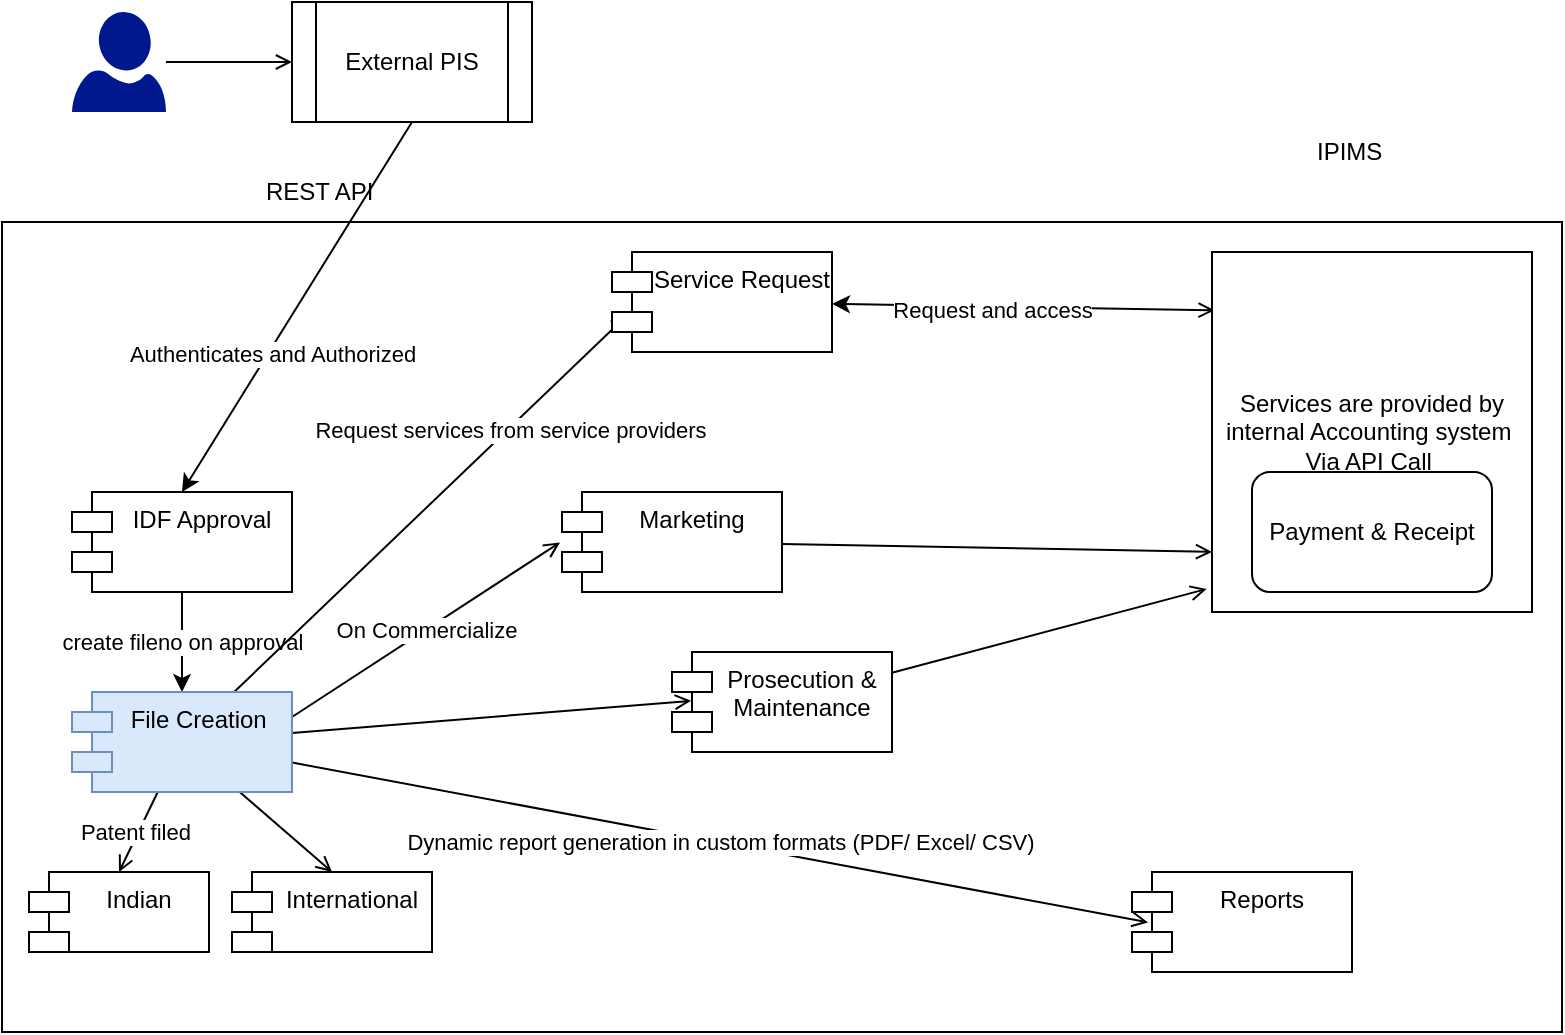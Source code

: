 <mxfile version="13.7.5" type="github">
  <diagram id="1DcZlpppCnB5ftDYnrpj" name="Page-1">
    <mxGraphModel dx="1038" dy="531" grid="1" gridSize="10" guides="1" tooltips="1" connect="1" arrows="1" fold="1" page="1" pageScale="1" pageWidth="850" pageHeight="1100" math="0" shadow="0">
      <root>
        <mxCell id="0" />
        <mxCell id="1" parent="0" />
        <mxCell id="PFrNyJQ9u5XcXT-LjefT-15" value="" style="rounded=0;whiteSpace=wrap;html=1;" vertex="1" parent="1">
          <mxGeometry x="35" y="135" width="780" height="405" as="geometry" />
        </mxCell>
        <mxCell id="PFrNyJQ9u5XcXT-LjefT-9" value="" style="edgeStyle=orthogonalEdgeStyle;rounded=0;orthogonalLoop=1;jettySize=auto;html=1;startArrow=none;startFill=0;endArrow=open;endFill=0;" edge="1" parent="1" source="PFrNyJQ9u5XcXT-LjefT-7" target="PFrNyJQ9u5XcXT-LjefT-8">
          <mxGeometry relative="1" as="geometry" />
        </mxCell>
        <mxCell id="PFrNyJQ9u5XcXT-LjefT-7" value="" style="aspect=fixed;pointerEvents=1;shadow=0;dashed=0;html=1;strokeColor=none;labelPosition=center;verticalLabelPosition=bottom;verticalAlign=top;align=center;fillColor=#00188D;shape=mxgraph.azure.user" vertex="1" parent="1">
          <mxGeometry x="70" y="30" width="47" height="50" as="geometry" />
        </mxCell>
        <mxCell id="PFrNyJQ9u5XcXT-LjefT-8" value="External PIS" style="shape=process;whiteSpace=wrap;html=1;backgroundOutline=1;" vertex="1" parent="1">
          <mxGeometry x="180" y="25" width="120" height="60" as="geometry" />
        </mxCell>
        <mxCell id="PFrNyJQ9u5XcXT-LjefT-10" value="create fileno on approval" style="edgeStyle=orthogonalEdgeStyle;rounded=0;orthogonalLoop=1;jettySize=auto;html=1;" edge="1" parent="1" source="PFrNyJQ9u5XcXT-LjefT-11" target="PFrNyJQ9u5XcXT-LjefT-12">
          <mxGeometry relative="1" as="geometry" />
        </mxCell>
        <mxCell id="PFrNyJQ9u5XcXT-LjefT-40" value="On Commercialize" style="edgeStyle=none;rounded=0;orthogonalLoop=1;jettySize=auto;html=1;entryX=-0.009;entryY=0.504;entryDx=0;entryDy=0;entryPerimeter=0;startArrow=none;startFill=0;endArrow=open;endFill=0;exitX=1;exitY=0.25;exitDx=0;exitDy=0;" edge="1" parent="1" source="PFrNyJQ9u5XcXT-LjefT-12" target="PFrNyJQ9u5XcXT-LjefT-39">
          <mxGeometry relative="1" as="geometry" />
        </mxCell>
        <mxCell id="PFrNyJQ9u5XcXT-LjefT-11" value="IDF Approval" style="shape=module;align=left;spacingLeft=20;align=center;verticalAlign=top;" vertex="1" parent="1">
          <mxGeometry x="70" y="270" width="110" height="50" as="geometry" />
        </mxCell>
        <mxCell id="PFrNyJQ9u5XcXT-LjefT-23" value="Patent filed&amp;nbsp;" style="edgeStyle=none;rounded=0;orthogonalLoop=1;jettySize=auto;html=1;entryX=0.5;entryY=0;entryDx=0;entryDy=0;startArrow=none;startFill=0;endArrow=open;endFill=0;" edge="1" parent="1" source="PFrNyJQ9u5XcXT-LjefT-12" target="PFrNyJQ9u5XcXT-LjefT-17">
          <mxGeometry relative="1" as="geometry" />
        </mxCell>
        <mxCell id="PFrNyJQ9u5XcXT-LjefT-24" style="edgeStyle=none;rounded=0;orthogonalLoop=1;jettySize=auto;html=1;entryX=0.5;entryY=0;entryDx=0;entryDy=0;startArrow=none;startFill=0;endArrow=open;endFill=0;" edge="1" parent="1" source="PFrNyJQ9u5XcXT-LjefT-12" target="PFrNyJQ9u5XcXT-LjefT-18">
          <mxGeometry relative="1" as="geometry" />
        </mxCell>
        <mxCell id="PFrNyJQ9u5XcXT-LjefT-34" style="edgeStyle=none;rounded=0;orthogonalLoop=1;jettySize=auto;html=1;entryX=0.069;entryY=0.632;entryDx=0;entryDy=0;entryPerimeter=0;startArrow=none;startFill=0;endArrow=open;endFill=0;" edge="1" parent="1" source="PFrNyJQ9u5XcXT-LjefT-12" target="PFrNyJQ9u5XcXT-LjefT-25">
          <mxGeometry relative="1" as="geometry" />
        </mxCell>
        <mxCell id="PFrNyJQ9u5XcXT-LjefT-35" value="Request services from service providers" style="edgeLabel;html=1;align=center;verticalAlign=middle;resizable=0;points=[];" vertex="1" connectable="0" parent="PFrNyJQ9u5XcXT-LjefT-34">
          <mxGeometry x="0.401" relative="1" as="geometry">
            <mxPoint y="1" as="offset" />
          </mxGeometry>
        </mxCell>
        <mxCell id="PFrNyJQ9u5XcXT-LjefT-43" value="Dynamic report generation in custom formats (PDF/ Excel/ CSV)" style="edgeStyle=none;rounded=0;orthogonalLoop=1;jettySize=auto;html=1;entryX=0.073;entryY=0.504;entryDx=0;entryDy=0;entryPerimeter=0;startArrow=none;startFill=0;endArrow=open;endFill=0;" edge="1" parent="1" source="PFrNyJQ9u5XcXT-LjefT-12" target="PFrNyJQ9u5XcXT-LjefT-42">
          <mxGeometry relative="1" as="geometry" />
        </mxCell>
        <mxCell id="PFrNyJQ9u5XcXT-LjefT-45" style="edgeStyle=none;rounded=0;orthogonalLoop=1;jettySize=auto;html=1;entryX=0.087;entryY=0.488;entryDx=0;entryDy=0;entryPerimeter=0;startArrow=none;startFill=0;endArrow=open;endFill=0;" edge="1" parent="1" source="PFrNyJQ9u5XcXT-LjefT-12" target="PFrNyJQ9u5XcXT-LjefT-44">
          <mxGeometry relative="1" as="geometry" />
        </mxCell>
        <mxCell id="PFrNyJQ9u5XcXT-LjefT-12" value="File Creation " style="shape=module;align=left;spacingLeft=20;align=center;verticalAlign=top;fillColor=#dae8fc;strokeColor=#6c8ebf;" vertex="1" parent="1">
          <mxGeometry x="70" y="370" width="110" height="50" as="geometry" />
        </mxCell>
        <mxCell id="PFrNyJQ9u5XcXT-LjefT-13" value="" style="endArrow=none;html=1;endFill=0;startArrow=classic;startFill=1;entryX=0.5;entryY=1;entryDx=0;entryDy=0;exitX=0.5;exitY=0;exitDx=0;exitDy=0;" edge="1" parent="1" source="PFrNyJQ9u5XcXT-LjefT-11" target="PFrNyJQ9u5XcXT-LjefT-8">
          <mxGeometry width="50" height="50" relative="1" as="geometry">
            <mxPoint x="117" y="145" as="sourcePoint" />
            <mxPoint x="117" y="85" as="targetPoint" />
          </mxGeometry>
        </mxCell>
        <mxCell id="PFrNyJQ9u5XcXT-LjefT-29" value="Authenticates and Authorized" style="edgeLabel;html=1;align=center;verticalAlign=middle;resizable=0;points=[];" vertex="1" connectable="0" parent="PFrNyJQ9u5XcXT-LjefT-13">
          <mxGeometry x="-0.244" y="-1" relative="1" as="geometry">
            <mxPoint as="offset" />
          </mxGeometry>
        </mxCell>
        <mxCell id="PFrNyJQ9u5XcXT-LjefT-14" value="REST API&amp;nbsp;" style="text;html=1;align=center;verticalAlign=middle;resizable=0;points=[];autosize=1;" vertex="1" parent="1">
          <mxGeometry x="160" y="110" width="70" height="20" as="geometry" />
        </mxCell>
        <mxCell id="PFrNyJQ9u5XcXT-LjefT-16" value="IPIMS&amp;nbsp;" style="text;html=1;align=center;verticalAlign=middle;resizable=0;points=[];autosize=1;" vertex="1" parent="1">
          <mxGeometry x="685" y="90" width="50" height="20" as="geometry" />
        </mxCell>
        <mxCell id="PFrNyJQ9u5XcXT-LjefT-17" value="Indian" style="shape=module;align=left;spacingLeft=20;align=center;verticalAlign=top;" vertex="1" parent="1">
          <mxGeometry x="48.5" y="460" width="90" height="40" as="geometry" />
        </mxCell>
        <mxCell id="PFrNyJQ9u5XcXT-LjefT-18" value="International" style="shape=module;align=left;spacingLeft=20;align=center;verticalAlign=top;" vertex="1" parent="1">
          <mxGeometry x="150" y="460" width="100" height="40" as="geometry" />
        </mxCell>
        <mxCell id="PFrNyJQ9u5XcXT-LjefT-37" style="edgeStyle=none;rounded=0;orthogonalLoop=1;jettySize=auto;html=1;entryX=0.008;entryY=0.162;entryDx=0;entryDy=0;entryPerimeter=0;startArrow=classic;startFill=1;endArrow=open;endFill=0;" edge="1" parent="1" source="PFrNyJQ9u5XcXT-LjefT-25" target="PFrNyJQ9u5XcXT-LjefT-30">
          <mxGeometry relative="1" as="geometry" />
        </mxCell>
        <mxCell id="PFrNyJQ9u5XcXT-LjefT-38" value="Request and access" style="edgeLabel;html=1;align=center;verticalAlign=middle;resizable=0;points=[];" vertex="1" connectable="0" parent="PFrNyJQ9u5XcXT-LjefT-37">
          <mxGeometry x="-0.163" y="-1" relative="1" as="geometry">
            <mxPoint as="offset" />
          </mxGeometry>
        </mxCell>
        <mxCell id="PFrNyJQ9u5XcXT-LjefT-25" value="Service Request" style="shape=module;align=left;spacingLeft=20;align=center;verticalAlign=top;" vertex="1" parent="1">
          <mxGeometry x="340" y="150" width="110" height="50" as="geometry" />
        </mxCell>
        <mxCell id="PFrNyJQ9u5XcXT-LjefT-27" style="edgeStyle=none;rounded=0;orthogonalLoop=1;jettySize=auto;html=1;exitX=0.5;exitY=1;exitDx=0;exitDy=0;startArrow=none;startFill=0;endArrow=open;endFill=0;" edge="1" parent="1" source="PFrNyJQ9u5XcXT-LjefT-18" target="PFrNyJQ9u5XcXT-LjefT-18">
          <mxGeometry relative="1" as="geometry" />
        </mxCell>
        <mxCell id="PFrNyJQ9u5XcXT-LjefT-30" value="Services are provided by internal Accounting system&amp;nbsp;&lt;br&gt;Via API Call&amp;nbsp;" style="rounded=0;whiteSpace=wrap;html=1;" vertex="1" parent="1">
          <mxGeometry x="640" y="150" width="160" height="180" as="geometry" />
        </mxCell>
        <mxCell id="PFrNyJQ9u5XcXT-LjefT-31" value="Payment &amp;amp; Receipt" style="rounded=1;whiteSpace=wrap;html=1;" vertex="1" parent="1">
          <mxGeometry x="660" y="260" width="120" height="60" as="geometry" />
        </mxCell>
        <mxCell id="PFrNyJQ9u5XcXT-LjefT-41" style="edgeStyle=none;rounded=0;orthogonalLoop=1;jettySize=auto;html=1;entryX=0;entryY=0.833;entryDx=0;entryDy=0;entryPerimeter=0;startArrow=none;startFill=0;endArrow=open;endFill=0;" edge="1" parent="1" source="PFrNyJQ9u5XcXT-LjefT-39" target="PFrNyJQ9u5XcXT-LjefT-30">
          <mxGeometry relative="1" as="geometry" />
        </mxCell>
        <mxCell id="PFrNyJQ9u5XcXT-LjefT-39" value="Marketing" style="shape=module;align=left;spacingLeft=20;align=center;verticalAlign=top;" vertex="1" parent="1">
          <mxGeometry x="315" y="270" width="110" height="50" as="geometry" />
        </mxCell>
        <mxCell id="PFrNyJQ9u5XcXT-LjefT-42" value="Reports" style="shape=module;align=left;spacingLeft=20;align=center;verticalAlign=top;" vertex="1" parent="1">
          <mxGeometry x="600" y="460" width="110" height="50" as="geometry" />
        </mxCell>
        <mxCell id="PFrNyJQ9u5XcXT-LjefT-46" style="edgeStyle=none;rounded=0;orthogonalLoop=1;jettySize=auto;html=1;entryX=-0.017;entryY=0.936;entryDx=0;entryDy=0;entryPerimeter=0;startArrow=none;startFill=0;endArrow=open;endFill=0;" edge="1" parent="1" source="PFrNyJQ9u5XcXT-LjefT-44" target="PFrNyJQ9u5XcXT-LjefT-30">
          <mxGeometry relative="1" as="geometry" />
        </mxCell>
        <mxCell id="PFrNyJQ9u5XcXT-LjefT-44" value="Prosecution &amp;&#xa;Maintenance" style="shape=module;align=left;spacingLeft=20;align=center;verticalAlign=top;" vertex="1" parent="1">
          <mxGeometry x="370" y="350" width="110" height="50" as="geometry" />
        </mxCell>
      </root>
    </mxGraphModel>
  </diagram>
</mxfile>
